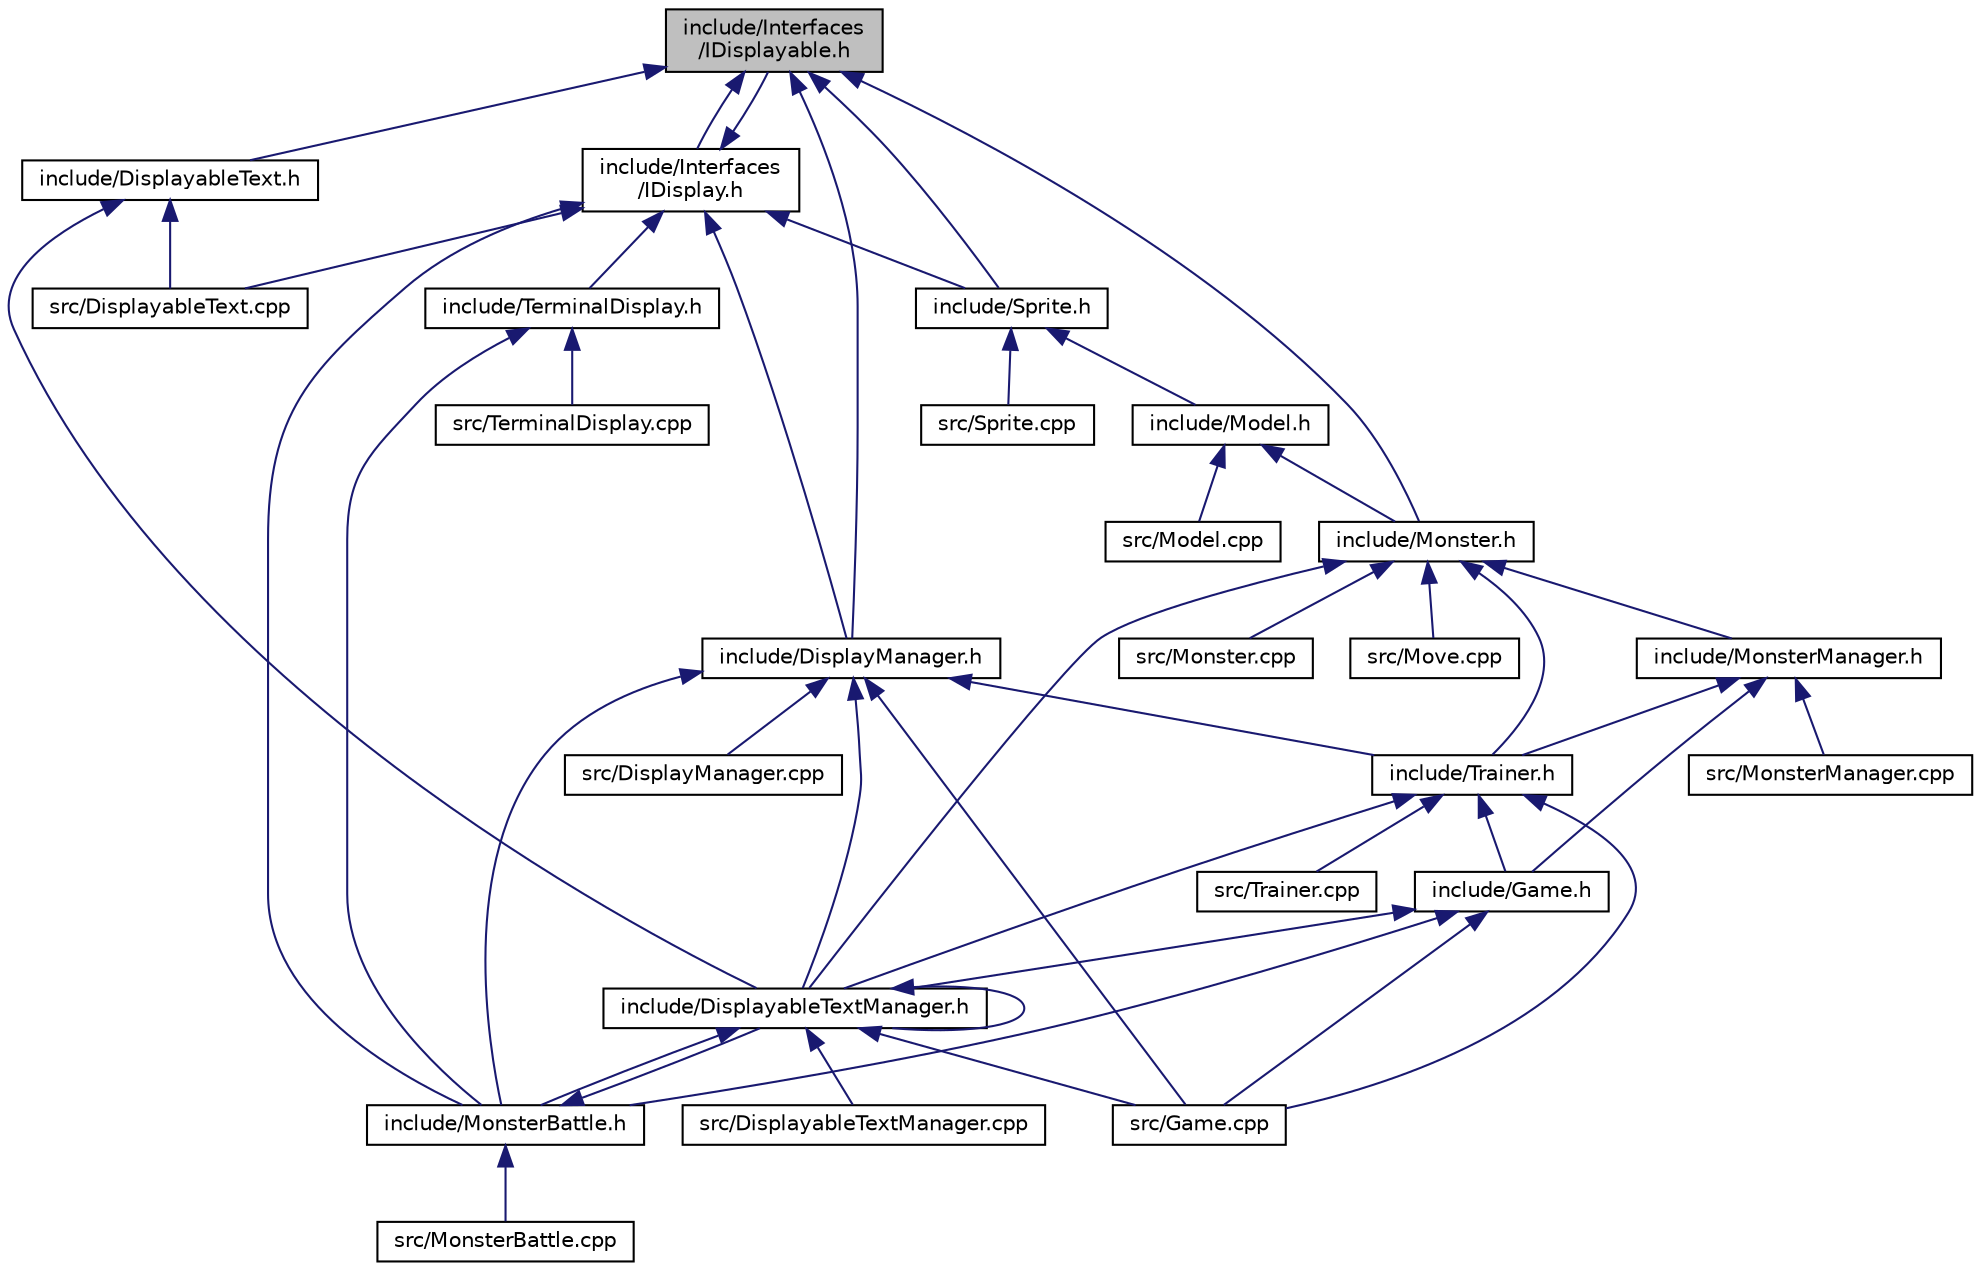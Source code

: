 digraph "include/Interfaces/IDisplayable.h"
{
  edge [fontname="Helvetica",fontsize="10",labelfontname="Helvetica",labelfontsize="10"];
  node [fontname="Helvetica",fontsize="10",shape=record];
  Node10 [label="include/Interfaces\l/IDisplayable.h",height=0.2,width=0.4,color="black", fillcolor="grey75", style="filled", fontcolor="black"];
  Node10 -> Node11 [dir="back",color="midnightblue",fontsize="10",style="solid"];
  Node11 [label="include/DisplayableText.h",height=0.2,width=0.4,color="black", fillcolor="white", style="filled",URL="$DisplayableText_8h_source.html"];
  Node11 -> Node12 [dir="back",color="midnightblue",fontsize="10",style="solid"];
  Node12 [label="include/DisplayableTextManager.h",height=0.2,width=0.4,color="black", fillcolor="white", style="filled",URL="$DisplayableTextManager_8h.html"];
  Node12 -> Node12 [dir="back",color="midnightblue",fontsize="10",style="solid"];
  Node12 -> Node13 [dir="back",color="midnightblue",fontsize="10",style="solid"];
  Node13 [label="include/MonsterBattle.h",height=0.2,width=0.4,color="black", fillcolor="white", style="filled",URL="$MonsterBattle_8h.html"];
  Node13 -> Node12 [dir="back",color="midnightblue",fontsize="10",style="solid"];
  Node13 -> Node14 [dir="back",color="midnightblue",fontsize="10",style="solid"];
  Node14 [label="src/MonsterBattle.cpp",height=0.2,width=0.4,color="black", fillcolor="white", style="filled",URL="$MonsterBattle_8cpp.html"];
  Node12 -> Node15 [dir="back",color="midnightblue",fontsize="10",style="solid"];
  Node15 [label="src/DisplayableTextManager.cpp",height=0.2,width=0.4,color="black", fillcolor="white", style="filled",URL="$DisplayableTextManager_8cpp.html"];
  Node12 -> Node16 [dir="back",color="midnightblue",fontsize="10",style="solid"];
  Node16 [label="src/Game.cpp",height=0.2,width=0.4,color="black", fillcolor="white", style="filled",URL="$Game_8cpp.html"];
  Node11 -> Node17 [dir="back",color="midnightblue",fontsize="10",style="solid"];
  Node17 [label="src/DisplayableText.cpp",height=0.2,width=0.4,color="black", fillcolor="white", style="filled",URL="$DisplayableText_8cpp.html"];
  Node10 -> Node18 [dir="back",color="midnightblue",fontsize="10",style="solid"];
  Node18 [label="include/DisplayManager.h",height=0.2,width=0.4,color="black", fillcolor="white", style="filled",URL="$DisplayManager_8h.html"];
  Node18 -> Node12 [dir="back",color="midnightblue",fontsize="10",style="solid"];
  Node18 -> Node13 [dir="back",color="midnightblue",fontsize="10",style="solid"];
  Node18 -> Node19 [dir="back",color="midnightblue",fontsize="10",style="solid"];
  Node19 [label="include/Trainer.h",height=0.2,width=0.4,color="black", fillcolor="white", style="filled",URL="$Trainer_8h.html"];
  Node19 -> Node20 [dir="back",color="midnightblue",fontsize="10",style="solid"];
  Node20 [label="include/Game.h",height=0.2,width=0.4,color="black", fillcolor="white", style="filled",URL="$Game_8h.html"];
  Node20 -> Node13 [dir="back",color="midnightblue",fontsize="10",style="solid"];
  Node20 -> Node12 [dir="back",color="midnightblue",fontsize="10",style="solid"];
  Node20 -> Node16 [dir="back",color="midnightblue",fontsize="10",style="solid"];
  Node19 -> Node12 [dir="back",color="midnightblue",fontsize="10",style="solid"];
  Node19 -> Node16 [dir="back",color="midnightblue",fontsize="10",style="solid"];
  Node19 -> Node21 [dir="back",color="midnightblue",fontsize="10",style="solid"];
  Node21 [label="src/Trainer.cpp",height=0.2,width=0.4,color="black", fillcolor="white", style="filled",URL="$Trainer_8cpp.html"];
  Node18 -> Node22 [dir="back",color="midnightblue",fontsize="10",style="solid"];
  Node22 [label="src/DisplayManager.cpp",height=0.2,width=0.4,color="black", fillcolor="white", style="filled",URL="$DisplayManager_8cpp.html"];
  Node18 -> Node16 [dir="back",color="midnightblue",fontsize="10",style="solid"];
  Node10 -> Node23 [dir="back",color="midnightblue",fontsize="10",style="solid"];
  Node23 [label="include/Monster.h",height=0.2,width=0.4,color="black", fillcolor="white", style="filled",URL="$Monster_8h.html"];
  Node23 -> Node12 [dir="back",color="midnightblue",fontsize="10",style="solid"];
  Node23 -> Node24 [dir="back",color="midnightblue",fontsize="10",style="solid"];
  Node24 [label="include/MonsterManager.h",height=0.2,width=0.4,color="black", fillcolor="white", style="filled",URL="$MonsterManager_8h.html"];
  Node24 -> Node20 [dir="back",color="midnightblue",fontsize="10",style="solid"];
  Node24 -> Node19 [dir="back",color="midnightblue",fontsize="10",style="solid"];
  Node24 -> Node25 [dir="back",color="midnightblue",fontsize="10",style="solid"];
  Node25 [label="src/MonsterManager.cpp",height=0.2,width=0.4,color="black", fillcolor="white", style="filled",URL="$MonsterManager_8cpp.html"];
  Node23 -> Node19 [dir="back",color="midnightblue",fontsize="10",style="solid"];
  Node23 -> Node26 [dir="back",color="midnightblue",fontsize="10",style="solid"];
  Node26 [label="src/Monster.cpp",height=0.2,width=0.4,color="black", fillcolor="white", style="filled",URL="$Monster_8cpp.html"];
  Node23 -> Node27 [dir="back",color="midnightblue",fontsize="10",style="solid"];
  Node27 [label="src/Move.cpp",height=0.2,width=0.4,color="black", fillcolor="white", style="filled",URL="$Move_8cpp.html"];
  Node10 -> Node28 [dir="back",color="midnightblue",fontsize="10",style="solid"];
  Node28 [label="include/Sprite.h",height=0.2,width=0.4,color="black", fillcolor="white", style="filled",URL="$Sprite_8h.html"];
  Node28 -> Node29 [dir="back",color="midnightblue",fontsize="10",style="solid"];
  Node29 [label="include/Model.h",height=0.2,width=0.4,color="black", fillcolor="white", style="filled",URL="$Model_8h.html"];
  Node29 -> Node23 [dir="back",color="midnightblue",fontsize="10",style="solid"];
  Node29 -> Node30 [dir="back",color="midnightblue",fontsize="10",style="solid"];
  Node30 [label="src/Model.cpp",height=0.2,width=0.4,color="black", fillcolor="white", style="filled",URL="$Model_8cpp.html"];
  Node28 -> Node31 [dir="back",color="midnightblue",fontsize="10",style="solid"];
  Node31 [label="src/Sprite.cpp",height=0.2,width=0.4,color="black", fillcolor="white", style="filled",URL="$Sprite_8cpp.html"];
  Node10 -> Node32 [dir="back",color="midnightblue",fontsize="10",style="solid"];
  Node32 [label="include/Interfaces\l/IDisplay.h",height=0.2,width=0.4,color="black", fillcolor="white", style="filled",URL="$IDisplay_8h.html"];
  Node32 -> Node18 [dir="back",color="midnightblue",fontsize="10",style="solid"];
  Node32 -> Node28 [dir="back",color="midnightblue",fontsize="10",style="solid"];
  Node32 -> Node13 [dir="back",color="midnightblue",fontsize="10",style="solid"];
  Node32 -> Node33 [dir="back",color="midnightblue",fontsize="10",style="solid"];
  Node33 [label="include/TerminalDisplay.h",height=0.2,width=0.4,color="black", fillcolor="white", style="filled",URL="$TerminalDisplay_8h.html"];
  Node33 -> Node13 [dir="back",color="midnightblue",fontsize="10",style="solid"];
  Node33 -> Node34 [dir="back",color="midnightblue",fontsize="10",style="solid"];
  Node34 [label="src/TerminalDisplay.cpp",height=0.2,width=0.4,color="black", fillcolor="white", style="filled",URL="$TerminalDisplay_8cpp.html"];
  Node32 -> Node10 [dir="back",color="midnightblue",fontsize="10",style="solid"];
  Node32 -> Node17 [dir="back",color="midnightblue",fontsize="10",style="solid"];
}
